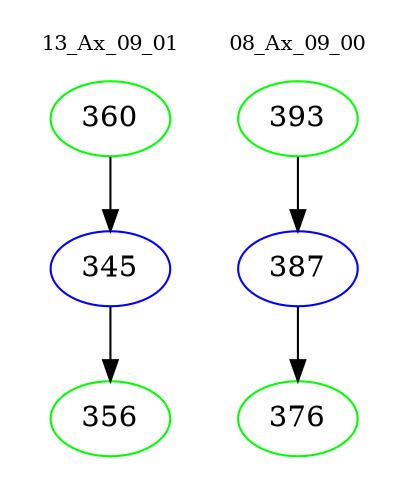 digraph{
subgraph cluster_0 {
color = white
label = "13_Ax_09_01";
fontsize=10;
T0_360 [label="360", color="green"]
T0_360 -> T0_345 [color="black"]
T0_345 [label="345", color="blue"]
T0_345 -> T0_356 [color="black"]
T0_356 [label="356", color="green"]
}
subgraph cluster_1 {
color = white
label = "08_Ax_09_00";
fontsize=10;
T1_393 [label="393", color="green"]
T1_393 -> T1_387 [color="black"]
T1_387 [label="387", color="blue"]
T1_387 -> T1_376 [color="black"]
T1_376 [label="376", color="green"]
}
}
